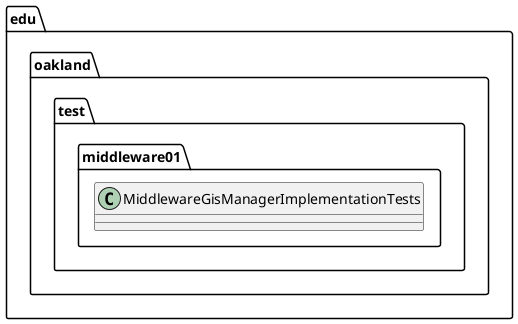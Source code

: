 @startuml MiddlewareGisManagerImplementationTests

package edu.oakland.test.middleware01 {
    class MiddlewareGisManagerImplementationTests {

    }
}

@enduml